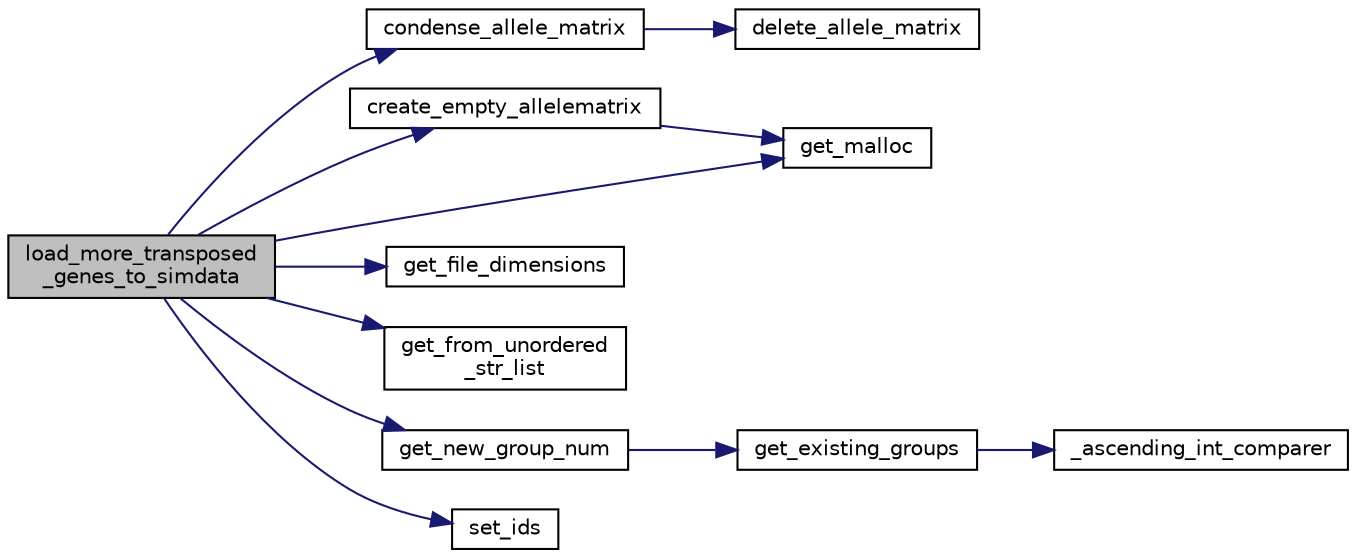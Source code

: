 digraph "load_more_transposed_genes_to_simdata"
{
 // LATEX_PDF_SIZE
  edge [fontname="Helvetica",fontsize="10",labelfontname="Helvetica",labelfontsize="10"];
  node [fontname="Helvetica",fontsize="10",shape=record];
  rankdir="LR";
  Node1 [label="load_more_transposed\l_genes_to_simdata",height=0.2,width=0.4,color="black", fillcolor="grey75", style="filled", fontcolor="black",tooltip="Appends genotype data from a file to an existing SimData."];
  Node1 -> Node2 [color="midnightblue",fontsize="10",style="solid",fontname="Helvetica"];
  Node2 [label="condense_allele_matrix",height=0.2,width=0.4,color="black", fillcolor="white", style="filled",URL="$group__supporters.html#ga887027349503be24b1a847c9b833aaac",tooltip="A function to tidy the internal storage of genotypes after addition or deletion of genotypes in the S..."];
  Node2 -> Node3 [color="midnightblue",fontsize="10",style="solid",fontname="Helvetica"];
  Node3 [label="delete_allele_matrix",height=0.2,width=0.4,color="black", fillcolor="white", style="filled",URL="$group__deletors.html#gadd4a9c17e8c3e59fc00eee25635b110f",tooltip="Deletes the full AlleleMatrix object and frees its memory."];
  Node1 -> Node4 [color="midnightblue",fontsize="10",style="solid",fontname="Helvetica"];
  Node4 [label="create_empty_allelematrix",height=0.2,width=0.4,color="black", fillcolor="white", style="filled",URL="$group__loaders.html#gaa7eaf69609ea4cb99cf61c9ac4e8f9fd",tooltip="Creator for an empty AlleleMatrix object of a given size."];
  Node4 -> Node5 [color="midnightblue",fontsize="10",style="solid",fontname="Helvetica"];
  Node5 [label="get_malloc",height=0.2,width=0.4,color="black", fillcolor="white", style="filled",URL="$group__supporters.html#ga08d9e7703e6779d2122baa4309fca0ab",tooltip="Replace calls to malloc direct with this function, which errors and exits with status 2 if memory all..."];
  Node1 -> Node6 [color="midnightblue",fontsize="10",style="solid",fontname="Helvetica"];
  Node6 [label="get_file_dimensions",height=0.2,width=0.4,color="black", fillcolor="white", style="filled",URL="$group__supporters.html#ga392c23248f22e9faf085198dbb1d8711",tooltip="Opens a table file and reads the number of columns and rows (including headers) separated by sep into..."];
  Node1 -> Node7 [color="midnightblue",fontsize="10",style="solid",fontname="Helvetica"];
  Node7 [label="get_from_unordered\l_str_list",height=0.2,width=0.4,color="black", fillcolor="white", style="filled",URL="$group__supporters.html#gaed2ae969c3ce4ed1466a885dcc559472",tooltip="Returns the first located index in an array of strings where the string is the same as the string tar..."];
  Node1 -> Node5 [color="midnightblue",fontsize="10",style="solid",fontname="Helvetica"];
  Node1 -> Node8 [color="midnightblue",fontsize="10",style="solid",fontname="Helvetica"];
  Node8 [label="get_new_group_num",height=0.2,width=0.4,color="black", fillcolor="white", style="filled",URL="$group__supporters.html#gae974a74145fe876e303e14336d3c5d3a",tooltip="Function to identify the next sequential integer that does not identify a group that currently has me..."];
  Node8 -> Node9 [color="midnightblue",fontsize="10",style="solid",fontname="Helvetica"];
  Node9 [label="get_existing_groups",height=0.2,width=0.4,color="black", fillcolor="white", style="filled",URL="$group__getters.html#ga9e5a5fb63d74d84617d91d4ae9acf1ee",tooltip="Identify every group number that currently has members."];
  Node9 -> Node10 [color="midnightblue",fontsize="10",style="solid",fontname="Helvetica"];
  Node10 [label="_ascending_int_comparer",height=0.2,width=0.4,color="black", fillcolor="white", style="filled",URL="$group__supporters.html#gadae2e9f7e1061cb20426ba2333b7629b",tooltip="Comparator function for qsort."];
  Node1 -> Node11 [color="midnightblue",fontsize="10",style="solid",fontname="Helvetica"];
  Node11 [label="set_ids",height=0.2,width=0.4,color="black", fillcolor="white", style="filled",URL="$group__supporters.html#ga076a7b5225f3bb1f0d7912715df393b3",tooltip="Allocate lifetime-unique ids to each genotype in the range of whole SimData indexes from_index to to_..."];
}
